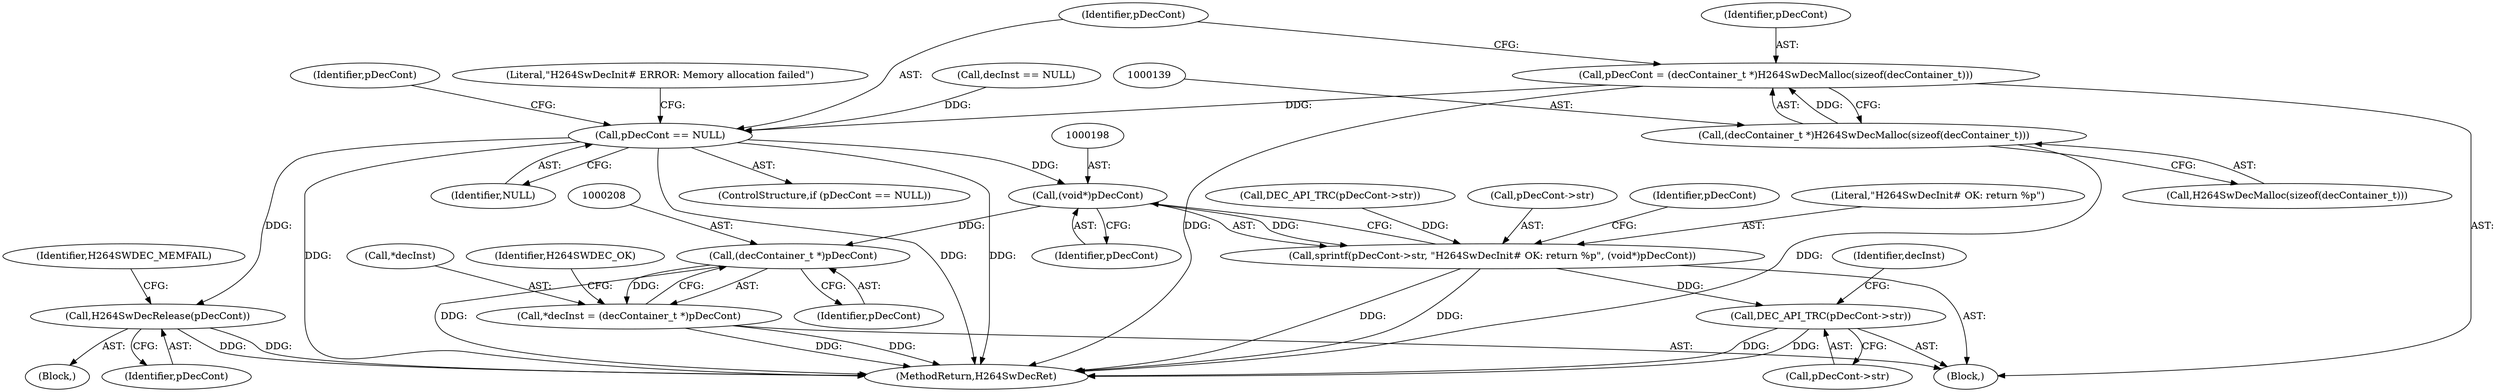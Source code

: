 digraph "1_Android_2b6f22dc64d456471a1dc6df09d515771d1427c8_2@del" {
"1000136" [label="(Call,pDecCont = (decContainer_t *)H264SwDecMalloc(sizeof(decContainer_t)))"];
"1000138" [label="(Call,(decContainer_t *)H264SwDecMalloc(sizeof(decContainer_t)))"];
"1000144" [label="(Call,pDecCont == NULL)"];
"1000178" [label="(Call,H264SwDecRelease(pDecCont))"];
"1000197" [label="(Call,(void*)pDecCont)"];
"1000192" [label="(Call,sprintf(pDecCont->str, \"H264SwDecInit# OK: return %p\", (void*)pDecCont))"];
"1000200" [label="(Call,DEC_API_TRC(pDecCont->str))"];
"1000207" [label="(Call,(decContainer_t *)pDecCont)"];
"1000204" [label="(Call,*decInst = (decContainer_t *)pDecCont)"];
"1000149" [label="(Literal,\"H264SwDecInit# ERROR: Memory allocation failed\")"];
"1000145" [label="(Identifier,pDecCont)"];
"1000204" [label="(Call,*decInst = (decContainer_t *)pDecCont)"];
"1000193" [label="(Call,pDecCont->str)"];
"1000201" [label="(Call,pDecCont->str)"];
"1000211" [label="(Identifier,H264SWDEC_OK)"];
"1000128" [label="(Call,decInst == NULL)"];
"1000202" [label="(Identifier,pDecCont)"];
"1000192" [label="(Call,sprintf(pDecCont->str, \"H264SwDecInit# OK: return %p\", (void*)pDecCont))"];
"1000138" [label="(Call,(decContainer_t *)H264SwDecMalloc(sizeof(decContainer_t)))"];
"1000106" [label="(Block,)"];
"1000205" [label="(Call,*decInst)"];
"1000199" [label="(Identifier,pDecCont)"];
"1000144" [label="(Call,pDecCont == NULL)"];
"1000181" [label="(Identifier,H264SWDEC_MEMFAIL)"];
"1000196" [label="(Literal,\"H264SwDecInit# OK: return %p\")"];
"1000140" [label="(Call,H264SwDecMalloc(sizeof(decContainer_t)))"];
"1000136" [label="(Call,pDecCont = (decContainer_t *)H264SwDecMalloc(sizeof(decContainer_t)))"];
"1000161" [label="(Call,DEC_API_TRC(pDecCont->str))"];
"1000200" [label="(Call,DEC_API_TRC(pDecCont->str))"];
"1000209" [label="(Identifier,pDecCont)"];
"1000137" [label="(Identifier,pDecCont)"];
"1000212" [label="(MethodReturn,H264SwDecRet)"];
"1000154" [label="(Identifier,pDecCont)"];
"1000197" [label="(Call,(void*)pDecCont)"];
"1000206" [label="(Identifier,decInst)"];
"1000177" [label="(Block,)"];
"1000146" [label="(Identifier,NULL)"];
"1000179" [label="(Identifier,pDecCont)"];
"1000143" [label="(ControlStructure,if (pDecCont == NULL))"];
"1000178" [label="(Call,H264SwDecRelease(pDecCont))"];
"1000207" [label="(Call,(decContainer_t *)pDecCont)"];
"1000136" -> "1000106"  [label="AST: "];
"1000136" -> "1000138"  [label="CFG: "];
"1000137" -> "1000136"  [label="AST: "];
"1000138" -> "1000136"  [label="AST: "];
"1000145" -> "1000136"  [label="CFG: "];
"1000136" -> "1000212"  [label="DDG: "];
"1000138" -> "1000136"  [label="DDG: "];
"1000136" -> "1000144"  [label="DDG: "];
"1000138" -> "1000140"  [label="CFG: "];
"1000139" -> "1000138"  [label="AST: "];
"1000140" -> "1000138"  [label="AST: "];
"1000138" -> "1000212"  [label="DDG: "];
"1000144" -> "1000143"  [label="AST: "];
"1000144" -> "1000146"  [label="CFG: "];
"1000145" -> "1000144"  [label="AST: "];
"1000146" -> "1000144"  [label="AST: "];
"1000149" -> "1000144"  [label="CFG: "];
"1000154" -> "1000144"  [label="CFG: "];
"1000144" -> "1000212"  [label="DDG: "];
"1000144" -> "1000212"  [label="DDG: "];
"1000144" -> "1000212"  [label="DDG: "];
"1000128" -> "1000144"  [label="DDG: "];
"1000144" -> "1000178"  [label="DDG: "];
"1000144" -> "1000197"  [label="DDG: "];
"1000178" -> "1000177"  [label="AST: "];
"1000178" -> "1000179"  [label="CFG: "];
"1000179" -> "1000178"  [label="AST: "];
"1000181" -> "1000178"  [label="CFG: "];
"1000178" -> "1000212"  [label="DDG: "];
"1000178" -> "1000212"  [label="DDG: "];
"1000197" -> "1000192"  [label="AST: "];
"1000197" -> "1000199"  [label="CFG: "];
"1000198" -> "1000197"  [label="AST: "];
"1000199" -> "1000197"  [label="AST: "];
"1000192" -> "1000197"  [label="CFG: "];
"1000197" -> "1000192"  [label="DDG: "];
"1000197" -> "1000207"  [label="DDG: "];
"1000192" -> "1000106"  [label="AST: "];
"1000193" -> "1000192"  [label="AST: "];
"1000196" -> "1000192"  [label="AST: "];
"1000202" -> "1000192"  [label="CFG: "];
"1000192" -> "1000212"  [label="DDG: "];
"1000192" -> "1000212"  [label="DDG: "];
"1000161" -> "1000192"  [label="DDG: "];
"1000192" -> "1000200"  [label="DDG: "];
"1000200" -> "1000106"  [label="AST: "];
"1000200" -> "1000201"  [label="CFG: "];
"1000201" -> "1000200"  [label="AST: "];
"1000206" -> "1000200"  [label="CFG: "];
"1000200" -> "1000212"  [label="DDG: "];
"1000200" -> "1000212"  [label="DDG: "];
"1000207" -> "1000204"  [label="AST: "];
"1000207" -> "1000209"  [label="CFG: "];
"1000208" -> "1000207"  [label="AST: "];
"1000209" -> "1000207"  [label="AST: "];
"1000204" -> "1000207"  [label="CFG: "];
"1000207" -> "1000212"  [label="DDG: "];
"1000207" -> "1000204"  [label="DDG: "];
"1000204" -> "1000106"  [label="AST: "];
"1000205" -> "1000204"  [label="AST: "];
"1000211" -> "1000204"  [label="CFG: "];
"1000204" -> "1000212"  [label="DDG: "];
"1000204" -> "1000212"  [label="DDG: "];
}
